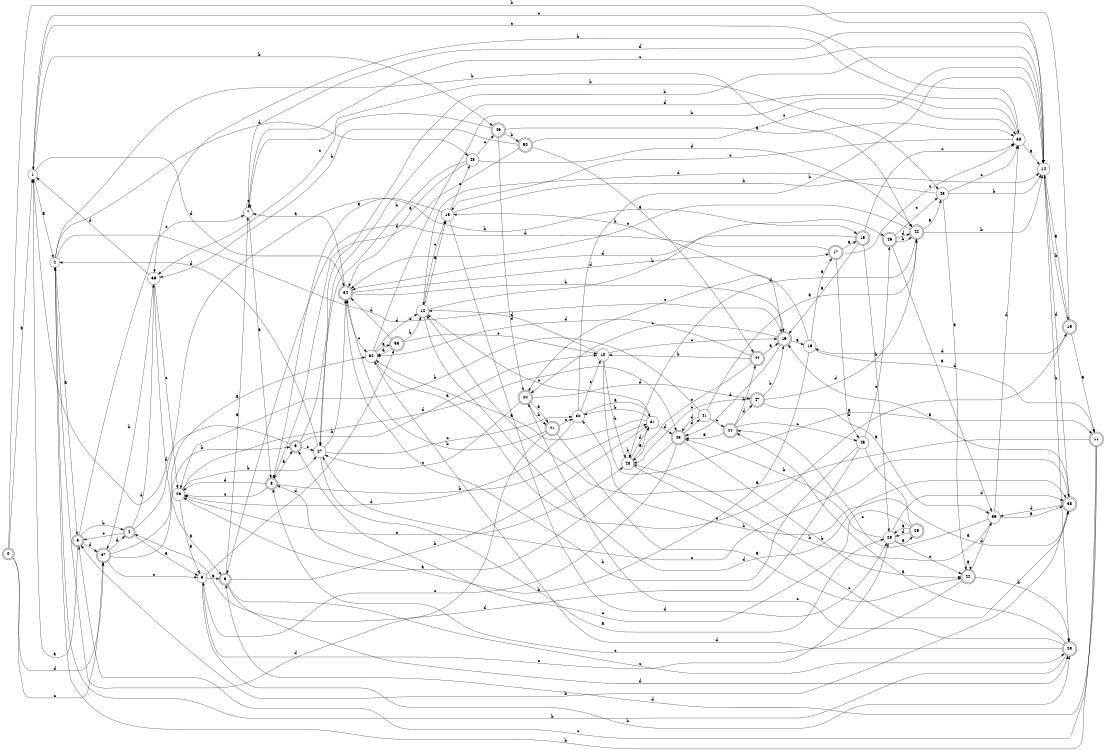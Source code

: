 digraph n41_9 {
__start0 [label="" shape="none"];

rankdir=LR;
size="8,5";

s0 [style="rounded,filled", color="black", fillcolor="white" shape="doublecircle", label="0"];
s1 [style="filled", color="black", fillcolor="white" shape="circle", label="1"];
s2 [style="filled", color="black", fillcolor="white" shape="circle", label="2"];
s3 [style="rounded,filled", color="black", fillcolor="white" shape="doublecircle", label="3"];
s4 [style="rounded,filled", color="black", fillcolor="white" shape="doublecircle", label="4"];
s5 [style="filled", color="black", fillcolor="white" shape="circle", label="5"];
s6 [style="rounded,filled", color="black", fillcolor="white" shape="doublecircle", label="6"];
s7 [style="filled", color="black", fillcolor="white" shape="circle", label="7"];
s8 [style="rounded,filled", color="black", fillcolor="white" shape="doublecircle", label="8"];
s9 [style="rounded,filled", color="black", fillcolor="white" shape="doublecircle", label="9"];
s10 [style="filled", color="black", fillcolor="white" shape="circle", label="10"];
s11 [style="rounded,filled", color="black", fillcolor="white" shape="doublecircle", label="11"];
s12 [style="filled", color="black", fillcolor="white" shape="circle", label="12"];
s13 [style="filled", color="black", fillcolor="white" shape="circle", label="13"];
s14 [style="filled", color="black", fillcolor="white" shape="circle", label="14"];
s15 [style="rounded,filled", color="black", fillcolor="white" shape="doublecircle", label="15"];
s16 [style="filled", color="black", fillcolor="white" shape="circle", label="16"];
s17 [style="rounded,filled", color="black", fillcolor="white" shape="doublecircle", label="17"];
s18 [style="rounded,filled", color="black", fillcolor="white" shape="doublecircle", label="18"];
s19 [style="rounded,filled", color="black", fillcolor="white" shape="doublecircle", label="19"];
s20 [style="rounded,filled", color="black", fillcolor="white" shape="doublecircle", label="20"];
s21 [style="rounded,filled", color="black", fillcolor="white" shape="doublecircle", label="21"];
s22 [style="rounded,filled", color="black", fillcolor="white" shape="doublecircle", label="22"];
s23 [style="rounded,filled", color="black", fillcolor="white" shape="doublecircle", label="23"];
s24 [style="rounded,filled", color="black", fillcolor="white" shape="doublecircle", label="24"];
s25 [style="rounded,filled", color="black", fillcolor="white" shape="doublecircle", label="25"];
s26 [style="filled", color="black", fillcolor="white" shape="circle", label="26"];
s27 [style="filled", color="black", fillcolor="white" shape="circle", label="27"];
s28 [style="filled", color="black", fillcolor="white" shape="circle", label="28"];
s29 [style="rounded,filled", color="black", fillcolor="white" shape="doublecircle", label="29"];
s30 [style="filled", color="black", fillcolor="white" shape="circle", label="30"];
s31 [style="filled", color="black", fillcolor="white" shape="circle", label="31"];
s32 [style="filled", color="black", fillcolor="white" shape="circle", label="32"];
s33 [style="rounded,filled", color="black", fillcolor="white" shape="doublecircle", label="33"];
s34 [style="rounded,filled", color="black", fillcolor="white" shape="doublecircle", label="34"];
s35 [style="filled", color="black", fillcolor="white" shape="circle", label="35"];
s36 [style="filled", color="black", fillcolor="white" shape="circle", label="36"];
s37 [style="rounded,filled", color="black", fillcolor="white" shape="doublecircle", label="37"];
s38 [style="rounded,filled", color="black", fillcolor="white" shape="doublecircle", label="38"];
s39 [style="filled", color="black", fillcolor="white" shape="circle", label="39"];
s40 [style="filled", color="black", fillcolor="white" shape="circle", label="40"];
s41 [style="filled", color="black", fillcolor="white" shape="circle", label="41"];
s42 [style="rounded,filled", color="black", fillcolor="white" shape="doublecircle", label="42"];
s43 [style="filled", color="black", fillcolor="white" shape="circle", label="43"];
s44 [style="rounded,filled", color="black", fillcolor="white" shape="doublecircle", label="44"];
s45 [style="filled", color="black", fillcolor="white" shape="circle", label="45"];
s46 [style="rounded,filled", color="black", fillcolor="white" shape="doublecircle", label="46"];
s47 [style="rounded,filled", color="black", fillcolor="white" shape="doublecircle", label="47"];
s48 [style="filled", color="black", fillcolor="white" shape="circle", label="48"];
s49 [style="rounded,filled", color="black", fillcolor="white" shape="doublecircle", label="49"];
s50 [style="rounded,filled", color="black", fillcolor="white" shape="doublecircle", label="50"];
s0 -> s1 [label="a"];
s0 -> s14 [label="b"];
s0 -> s37 [label="c"];
s0 -> s37 [label="d"];
s1 -> s2 [label="a"];
s1 -> s49 [label="b"];
s1 -> s35 [label="c"];
s1 -> s34 [label="d"];
s2 -> s3 [label="a"];
s2 -> s42 [label="b"];
s2 -> s19 [label="c"];
s2 -> s48 [label="d"];
s3 -> s1 [label="a"];
s3 -> s4 [label="b"];
s3 -> s7 [label="c"];
s3 -> s37 [label="d"];
s4 -> s5 [label="a"];
s4 -> s18 [label="b"];
s4 -> s3 [label="c"];
s4 -> s36 [label="d"];
s5 -> s6 [label="a"];
s5 -> s23 [label="b"];
s5 -> s28 [label="c"];
s5 -> s33 [label="d"];
s6 -> s7 [label="a"];
s6 -> s31 [label="b"];
s6 -> s23 [label="c"];
s6 -> s23 [label="d"];
s7 -> s8 [label="a"];
s7 -> s43 [label="b"];
s7 -> s7 [label="c"];
s7 -> s14 [label="d"];
s8 -> s9 [label="a"];
s8 -> s31 [label="b"];
s8 -> s26 [label="c"];
s8 -> s26 [label="d"];
s9 -> s10 [label="a"];
s9 -> s14 [label="b"];
s9 -> s27 [label="c"];
s9 -> s1 [label="d"];
s10 -> s11 [label="a"];
s10 -> s40 [label="b"];
s10 -> s19 [label="c"];
s10 -> s12 [label="d"];
s11 -> s12 [label="a"];
s11 -> s2 [label="b"];
s11 -> s3 [label="c"];
s11 -> s6 [label="d"];
s12 -> s13 [label="a"];
s12 -> s46 [label="b"];
s12 -> s13 [label="c"];
s12 -> s38 [label="d"];
s13 -> s8 [label="a"];
s13 -> s14 [label="b"];
s13 -> s48 [label="c"];
s13 -> s28 [label="d"];
s14 -> s15 [label="a"];
s14 -> s23 [label="b"];
s14 -> s7 [label="c"];
s14 -> s38 [label="d"];
s15 -> s11 [label="a"];
s15 -> s14 [label="b"];
s15 -> s1 [label="c"];
s15 -> s16 [label="d"];
s16 -> s17 [label="a"];
s16 -> s8 [label="b"];
s16 -> s20 [label="c"];
s16 -> s11 [label="d"];
s17 -> s18 [label="a"];
s17 -> s45 [label="b"];
s17 -> s35 [label="c"];
s17 -> s6 [label="d"];
s18 -> s19 [label="a"];
s18 -> s28 [label="b"];
s18 -> s35 [label="c"];
s18 -> s34 [label="d"];
s19 -> s16 [label="a"];
s19 -> s13 [label="b"];
s19 -> s20 [label="c"];
s19 -> s25 [label="d"];
s20 -> s21 [label="a"];
s20 -> s21 [label="b"];
s20 -> s27 [label="c"];
s20 -> s47 [label="d"];
s21 -> s22 [label="a"];
s21 -> s34 [label="b"];
s21 -> s30 [label="c"];
s21 -> s2 [label="d"];
s22 -> s22 [label="a"];
s22 -> s23 [label="b"];
s22 -> s8 [label="c"];
s22 -> s39 [label="d"];
s23 -> s24 [label="a"];
s23 -> s2 [label="b"];
s23 -> s20 [label="c"];
s23 -> s32 [label="d"];
s24 -> s25 [label="a"];
s24 -> s44 [label="b"];
s24 -> s45 [label="c"];
s24 -> s47 [label="d"];
s25 -> s26 [label="a"];
s25 -> s22 [label="b"];
s25 -> s5 [label="c"];
s25 -> s41 [label="d"];
s26 -> s5 [label="a"];
s26 -> s27 [label="b"];
s26 -> s40 [label="c"];
s26 -> s25 [label="d"];
s27 -> s28 [label="a"];
s27 -> s34 [label="b"];
s27 -> s30 [label="c"];
s27 -> s2 [label="d"];
s28 -> s29 [label="a"];
s28 -> s25 [label="b"];
s28 -> s22 [label="c"];
s28 -> s38 [label="d"];
s29 -> s28 [label="a"];
s29 -> s30 [label="b"];
s29 -> s9 [label="c"];
s29 -> s28 [label="d"];
s30 -> s31 [label="a"];
s30 -> s14 [label="b"];
s30 -> s10 [label="c"];
s30 -> s26 [label="d"];
s31 -> s32 [label="a"];
s31 -> s30 [label="b"];
s31 -> s12 [label="c"];
s31 -> s25 [label="d"];
s32 -> s33 [label="a"];
s32 -> s35 [label="b"];
s32 -> s15 [label="c"];
s32 -> s12 [label="d"];
s33 -> s32 [label="a"];
s33 -> s12 [label="b"];
s33 -> s10 [label="c"];
s33 -> s34 [label="d"];
s34 -> s7 [label="a"];
s34 -> s19 [label="b"];
s34 -> s32 [label="c"];
s34 -> s17 [label="d"];
s35 -> s14 [label="a"];
s35 -> s36 [label="b"];
s35 -> s13 [label="c"];
s35 -> s27 [label="d"];
s36 -> s6 [label="a"];
s36 -> s37 [label="b"];
s36 -> s26 [label="c"];
s36 -> s1 [label="d"];
s37 -> s32 [label="a"];
s37 -> s9 [label="b"];
s37 -> s5 [label="c"];
s37 -> s4 [label="d"];
s38 -> s19 [label="a"];
s38 -> s3 [label="b"];
s38 -> s27 [label="c"];
s38 -> s39 [label="d"];
s39 -> s38 [label="a"];
s39 -> s40 [label="b"];
s39 -> s24 [label="c"];
s39 -> s35 [label="d"];
s40 -> s31 [label="a"];
s40 -> s40 [label="b"];
s40 -> s38 [label="c"];
s40 -> s31 [label="d"];
s41 -> s42 [label="a"];
s41 -> s26 [label="b"];
s41 -> s24 [label="c"];
s41 -> s25 [label="d"];
s42 -> s43 [label="a"];
s42 -> s14 [label="b"];
s42 -> s34 [label="c"];
s42 -> s40 [label="d"];
s43 -> s22 [label="a"];
s43 -> s14 [label="b"];
s43 -> s35 [label="c"];
s43 -> s12 [label="d"];
s44 -> s19 [label="a"];
s44 -> s10 [label="b"];
s44 -> s40 [label="c"];
s44 -> s32 [label="d"];
s45 -> s38 [label="a"];
s45 -> s34 [label="b"];
s45 -> s46 [label="c"];
s45 -> s4 [label="d"];
s46 -> s39 [label="a"];
s46 -> s42 [label="b"];
s46 -> s43 [label="c"];
s46 -> s42 [label="d"];
s47 -> s39 [label="a"];
s47 -> s19 [label="b"];
s47 -> s40 [label="c"];
s47 -> s42 [label="d"];
s48 -> s34 [label="a"];
s48 -> s27 [label="b"];
s48 -> s49 [label="c"];
s48 -> s42 [label="d"];
s49 -> s35 [label="a"];
s49 -> s50 [label="b"];
s49 -> s36 [label="c"];
s49 -> s20 [label="d"];
s50 -> s44 [label="a"];
s50 -> s36 [label="b"];
s50 -> s14 [label="c"];
s50 -> s8 [label="d"];

}